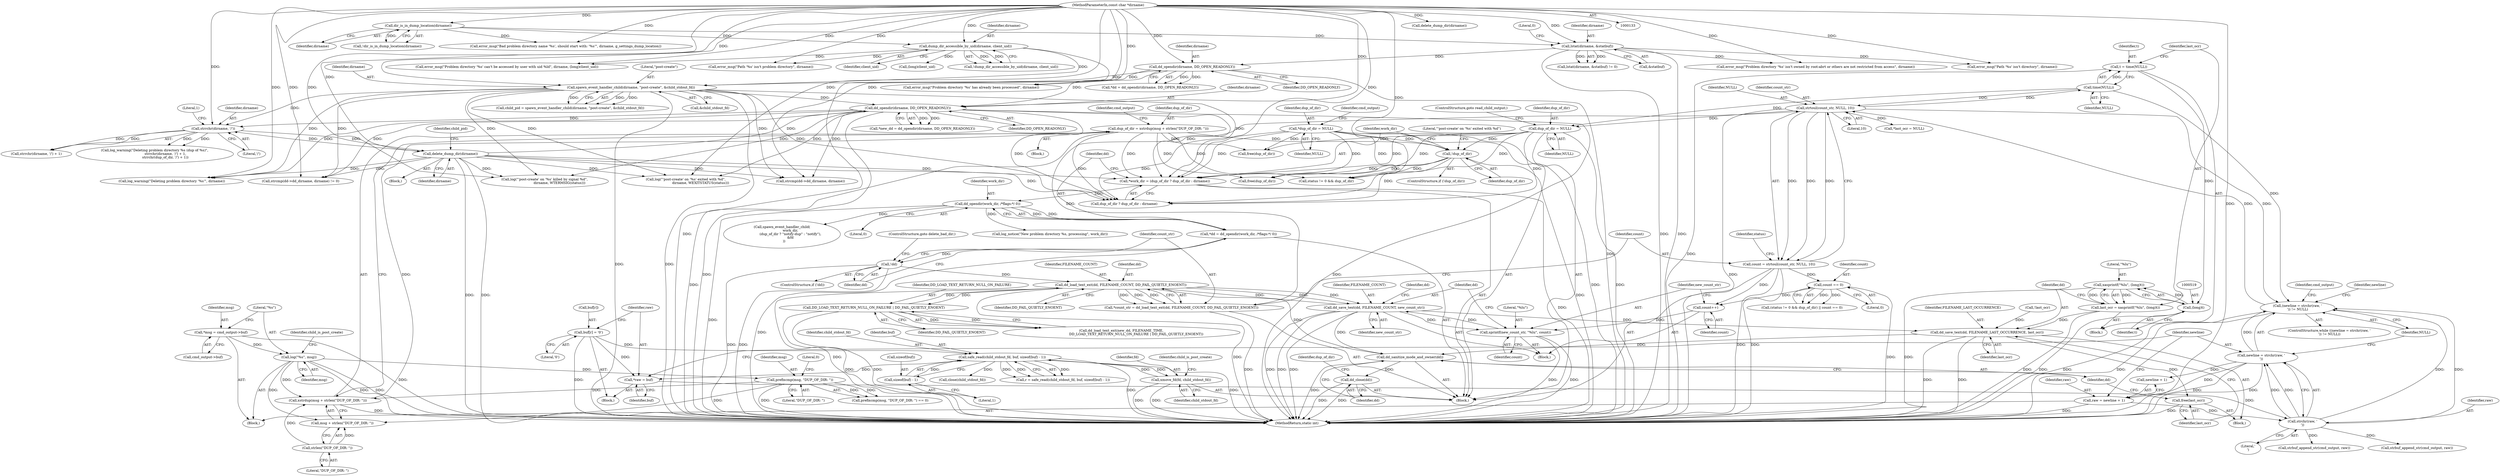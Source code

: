 digraph "0_abrt_8939398b82006ba1fec4ed491339fc075f43fc7c_0@API" {
"1000516" [label="(Call,xasprintf(\"%lu\", (long)t))"];
"1000518" [label="(Call,(long)t)"];
"1000510" [label="(Call,t = time(NULL))"];
"1000512" [label="(Call,time(NULL))"];
"1000441" [label="(Call,strtoul(count_str, NULL, 10))"];
"1000432" [label="(Call,*count_str = dd_load_text_ext(dd, FILENAME_COUNT, DD_FAIL_QUIETLY_ENOENT))"];
"1000434" [label="(Call,dd_load_text_ext(dd, FILENAME_COUNT, DD_FAIL_QUIETLY_ENOENT))"];
"1000428" [label="(Call,!dd)"];
"1000422" [label="(Call,*dd = dd_opendir(work_dir, /*flags:*/ 0))"];
"1000424" [label="(Call,dd_opendir(work_dir, /*flags:*/ 0))"];
"1000415" [label="(Call,*work_dir = (dup_of_dir ? dup_of_dir : dirname))"];
"1000574" [label="(Call,dup_of_dir = NULL)"];
"1000274" [label="(Call,*dup_of_dir = NULL)"];
"1000405" [label="(Call,!dup_of_dir)"];
"1000353" [label="(Call,dup_of_dir = xstrdup(msg + strlen(\"DUP_OF_DIR: \")))"];
"1000355" [label="(Call,xstrdup(msg + strlen(\"DUP_OF_DIR: \")))"];
"1000346" [label="(Call,prefixcmp(msg, \"DUP_OF_DIR: \"))"];
"1000339" [label="(Call,log(\"%s\", msg))"];
"1000334" [label="(Call,*msg = cmd_output->buf)"];
"1000358" [label="(Call,strlen(\"DUP_OF_DIR: \"))"];
"1000268" [label="(Call,spawn_event_handler_child(dirname, \"post-create\", &child_stdout_fd))"];
"1000219" [label="(Call,dd_opendir(dirname, DD_OPEN_READONLY))"];
"1000154" [label="(Call,lstat(dirname, &statbuf))"];
"1000138" [label="(Call,dir_is_in_dump_location(dirname))"];
"1000134" [label="(MethodParameterIn,const char *dirname)"];
"1000242" [label="(Call,dump_dir_accessible_by_uid(dirname, client_uid))"];
"1000479" [label="(Call,dd_opendir(dirname, DD_OPEN_READONLY))"];
"1000551" [label="(Call,delete_dump_dir(dirname))"];
"1000542" [label="(Call,strrchr(dirname, '/'))"];
"1000463" [label="(Call,dd_save_text(dd, FILENAME_COUNT, new_count_str))"];
"1000459" [label="(Call,sprintf(new_count_str, \"%lu\", count))"];
"1000456" [label="(Call,count++)"];
"1000439" [label="(Call,count = strtoul(count_str, NULL, 10))"];
"1000452" [label="(Call,count == 0)"];
"1000494" [label="(Call,DD_LOAD_TEXT_RETURN_NULL_ON_FAILURE | DD_FAIL_QUIETLY_ENOENT)"];
"1000318" [label="(Call,(newline = strchr(raw, '\n')) != NULL)"];
"1000319" [label="(Call,newline = strchr(raw, '\n'))"];
"1000321" [label="(Call,strchr(raw, '\n'))"];
"1000313" [label="(Call,*raw = buf)"];
"1000295" [label="(Call,safe_read(child_stdout_fd, buf, sizeof(buf) - 1))"];
"1000564" [label="(Call,xmove_fd(fd, child_stdout_fd))"];
"1000307" [label="(Call,buf[r] = '\0')"];
"1000298" [label="(Call,sizeof(buf) - 1)"];
"1000362" [label="(Call,raw = newline + 1)"];
"1000514" [label="(Call,last_ocr = xasprintf(\"%lu\", (long)t))"];
"1000521" [label="(Call,dd_save_text(dd, FILENAME_LAST_OCCURRENCE, last_ocr))"];
"1000525" [label="(Call,free(last_ocr))"];
"1000527" [label="(Call,dd_sanitize_mode_and_owner(dd))"];
"1000529" [label="(Call,dd_close(dd))"];
"1000440" [label="(Identifier,count)"];
"1000429" [label="(Identifier,dd)"];
"1000471" [label="(Identifier,dd)"];
"1000347" [label="(Identifier,msg)"];
"1000437" [label="(Identifier,DD_FAIL_QUIETLY_ENOENT)"];
"1000514" [label="(Call,last_ocr = xasprintf(\"%lu\", (long)t))"];
"1000447" [label="(Call,status != 0 && dup_of_dir)"];
"1000349" [label="(Literal,0)"];
"1000323" [label="(Literal,'\n')"];
"1000311" [label="(Literal,'\0')"];
"1000495" [label="(Identifier,DD_LOAD_TEXT_RETURN_NULL_ON_FAILURE)"];
"1000564" [label="(Call,xmove_fd(fd, child_stdout_fd))"];
"1000452" [label="(Call,count == 0)"];
"1000435" [label="(Identifier,dd)"];
"1000530" [label="(Identifier,dd)"];
"1000464" [label="(Identifier,dd)"];
"1000510" [label="(Call,t = time(NULL))"];
"1000155" [label="(Identifier,dirname)"];
"1000417" [label="(Call,dup_of_dir ? dup_of_dir : dirname)"];
"1000453" [label="(Identifier,count)"];
"1000577" [label="(ControlStructure,goto read_child_output;)"];
"1000295" [label="(Call,safe_read(child_stdout_fd, buf, sizeof(buf) - 1))"];
"1000404" [label="(ControlStructure,if (!dup_of_dir))"];
"1000513" [label="(Identifier,NULL)"];
"1000354" [label="(Identifier,dup_of_dir)"];
"1000138" [label="(Call,dir_is_in_dump_location(dirname))"];
"1000423" [label="(Identifier,dd)"];
"1000442" [label="(Identifier,count_str)"];
"1000271" [label="(Call,&child_stdout_fd)"];
"1000433" [label="(Identifier,count_str)"];
"1000528" [label="(Identifier,dd)"];
"1000351" [label="(Call,free(dup_of_dir))"];
"1000444" [label="(Literal,10)"];
"1000336" [label="(Call,cmd_output->buf)"];
"1000335" [label="(Identifier,msg)"];
"1000533" [label="(Identifier,dup_of_dir)"];
"1000221" [label="(Identifier,DD_OPEN_READONLY)"];
"1000296" [label="(Identifier,child_stdout_fd)"];
"1000529" [label="(Call,dd_close(dd))"];
"1000522" [label="(Identifier,dd)"];
"1000593" [label="(MethodReturn,static int)"];
"1000345" [label="(Call,prefixcmp(msg, \"DUP_OF_DIR: \") == 0)"];
"1000565" [label="(Identifier,fd)"];
"1000268" [label="(Call,spawn_event_handler_child(dirname, \"post-create\", &child_stdout_fd))"];
"1000363" [label="(Identifier,raw)"];
"1000353" [label="(Call,dup_of_dir = xstrdup(msg + strlen(\"DUP_OF_DIR: \")))"];
"1000462" [label="(Identifier,count)"];
"1000524" [label="(Identifier,last_ocr)"];
"1000574" [label="(Call,dup_of_dir = NULL)"];
"1000543" [label="(Identifier,dirname)"];
"1000339" [label="(Call,log(\"%s\", msg))"];
"1000217" [label="(Call,*dd = dd_opendir(dirname, DD_OPEN_READONLY))"];
"1000477" [label="(Call,*new_dd = dd_opendir(dirname, DD_OPEN_READONLY))"];
"1000475" [label="(Block,)"];
"1000430" [label="(ControlStructure,goto delete_bad_dir;)"];
"1000575" [label="(Identifier,dup_of_dir)"];
"1000314" [label="(Identifier,raw)"];
"1000153" [label="(Call,lstat(dirname, &statbuf) != 0)"];
"1000330" [label="(Call,strbuf_append_str(cmd_output, raw))"];
"1000425" [label="(Identifier,work_dir)"];
"1000211" [label="(Call,error_msg(\"Problem directory '%s' isn't owned by root:abrt or others are not restricted from access\", dirname))"];
"1000460" [label="(Identifier,new_count_str)"];
"1000299" [label="(Call,sizeof(buf))"];
"1000135" [label="(Block,)"];
"1000525" [label="(Call,free(last_ocr))"];
"1000355" [label="(Call,xstrdup(msg + strlen(\"DUP_OF_DIR: \")))"];
"1000427" [label="(ControlStructure,if (!dd))"];
"1000555" [label="(Identifier,child_pid)"];
"1000468" [label="(Call,strcmp(dd->dd_dirname, dirname) != 0)"];
"1000520" [label="(Identifier,t)"];
"1000521" [label="(Call,dd_save_text(dd, FILENAME_LAST_OCCURRENCE, last_ocr))"];
"1000556" [label="(Call,spawn_event_handler_child(\n                work_dir,\n                (dup_of_dir ? \"notify-dup\" : \"notify\"),\n                &fd\n    ))"];
"1000328" [label="(Identifier,newline)"];
"1000251" [label="(Call,error_msg(\"Path '%s' isn't problem directory\", dirname))"];
"1000307" [label="(Call,buf[r] = '\0')"];
"1000568" [label="(Identifier,child_is_post_create)"];
"1000516" [label="(Call,xasprintf(\"%lu\", (long)t))"];
"1000527" [label="(Call,dd_sanitize_mode_and_owner(dd))"];
"1000243" [label="(Identifier,dirname)"];
"1000538" [label="(Block,)"];
"1000298" [label="(Call,sizeof(buf) - 1)"];
"1000242" [label="(Call,dump_dir_accessible_by_uid(dirname, client_uid))"];
"1000409" [label="(Literal,\"'post-create' on '%s' exited with %d\")"];
"1000334" [label="(Call,*msg = cmd_output->buf)"];
"1000158" [label="(Literal,0)"];
"1000545" [label="(Literal,1)"];
"1000526" [label="(Identifier,last_ocr)"];
"1000348" [label="(Literal,\"DUP_OF_DIR: \")"];
"1000137" [label="(Call,!dir_is_in_dump_location(dirname))"];
"1000317" [label="(ControlStructure,while ((newline = strchr(raw, '\n')) != NULL))"];
"1000469" [label="(Call,strcmp(dd->dd_dirname, dirname))"];
"1000301" [label="(Literal,1)"];
"1000364" [label="(Call,newline + 1)"];
"1000368" [label="(Identifier,cmd_output)"];
"1000362" [label="(Call,raw = newline + 1)"];
"1000165" [label="(Call,error_msg(\"Path '%s' isn't directory\", dirname))"];
"1000496" [label="(Identifier,DD_FAIL_QUIETLY_ENOENT)"];
"1000483" [label="(Call,*last_ocr = NULL)"];
"1000398" [label="(Call,log(\"'post-create' on '%s' killed by signal %d\",\n                            dirname, WTERMSIG(status)))"];
"1000367" [label="(Call,strbuf_append_str(cmd_output, raw))"];
"1000270" [label="(Literal,\"post-create\")"];
"1000134" [label="(MethodParameterIn,const char *dirname)"];
"1000512" [label="(Call,time(NULL))"];
"1000465" [label="(Identifier,FILENAME_COUNT)"];
"1000244" [label="(Identifier,client_uid)"];
"1000589" [label="(Call,close(child_stdout_fd))"];
"1000219" [label="(Call,dd_opendir(dirname, DD_OPEN_READONLY))"];
"1000293" [label="(Call,r = safe_read(child_stdout_fd, buf, sizeof(buf) - 1))"];
"1000504" [label="(Call,!last_ocr)"];
"1000506" [label="(Block,)"];
"1000454" [label="(Literal,0)"];
"1000256" [label="(Call,error_msg(\"Problem directory '%s' can't be accessed by user with uid %ld\", dirname, (long)client_uid))"];
"1000259" [label="(Call,(long)client_uid)"];
"1000141" [label="(Call,error_msg(\"Bad problem directory name '%s', should start with: '%s'\", dirname, g_settings_dump_location))"];
"1000318" [label="(Call,(newline = strchr(raw, '\n')) != NULL)"];
"1000241" [label="(Call,!dump_dir_accessible_by_uid(dirname, client_uid))"];
"1000279" [label="(Identifier,cmd_output)"];
"1000461" [label="(Literal,\"%lu\")"];
"1000443" [label="(Identifier,NULL)"];
"1000415" [label="(Call,*work_dir = (dup_of_dir ? dup_of_dir : dirname))"];
"1000582" [label="(Call,delete_dump_dir(dirname))"];
"1000220" [label="(Identifier,dirname)"];
"1000539" [label="(Call,log_warning(\"Deleting problem directory %s (dup of %s)\",\n                    strrchr(dirname, '/') + 1,\n                    strrchr(dup_of_dir, '/') + 1))"];
"1000446" [label="(Call,(status != 0 && dup_of_dir) || count == 0)"];
"1000321" [label="(Call,strchr(raw, '\n'))"];
"1000322" [label="(Identifier,raw)"];
"1000234" [label="(Call,error_msg(\"Problem directory '%s' has already been processed\", dirname))"];
"1000491" [label="(Call,dd_load_text_ext(new_dd, FILENAME_TIME,\n                            DD_LOAD_TEXT_RETURN_NULL_ON_FAILURE | DD_FAIL_QUIETLY_ENOENT))"];
"1000479" [label="(Call,dd_opendir(dirname, DD_OPEN_READONLY))"];
"1000463" [label="(Call,dd_save_text(dd, FILENAME_COUNT, new_count_str))"];
"1000408" [label="(Call,log(\"'post-create' on '%s' exited with %d\",\n                            dirname, WEXITSTATUS(status)))"];
"1000313" [label="(Call,*raw = buf)"];
"1000315" [label="(Identifier,buf)"];
"1000325" [label="(Block,)"];
"1000416" [label="(Identifier,work_dir)"];
"1000405" [label="(Call,!dup_of_dir)"];
"1000441" [label="(Call,strtoul(count_str, NULL, 10))"];
"1000426" [label="(Literal,0)"];
"1000523" [label="(Identifier,FILENAME_LAST_OCCURRENCE)"];
"1000287" [label="(Block,)"];
"1000436" [label="(Identifier,FILENAME_COUNT)"];
"1000466" [label="(Identifier,new_count_str)"];
"1000324" [label="(Identifier,NULL)"];
"1000308" [label="(Call,buf[r])"];
"1000449" [label="(Identifier,status)"];
"1000269" [label="(Identifier,dirname)"];
"1000358" [label="(Call,strlen(\"DUP_OF_DIR: \"))"];
"1000356" [label="(Call,msg + strlen(\"DUP_OF_DIR: \"))"];
"1000432" [label="(Call,*count_str = dd_load_text_ext(dd, FILENAME_COUNT, DD_FAIL_QUIETLY_ENOENT))"];
"1000276" [label="(Identifier,NULL)"];
"1000406" [label="(Identifier,dup_of_dir)"];
"1000459" [label="(Call,sprintf(new_count_str, \"%lu\", count))"];
"1000517" [label="(Literal,\"%lu\")"];
"1000541" [label="(Call,strrchr(dirname, '/') + 1)"];
"1000552" [label="(Identifier,dirname)"];
"1000274" [label="(Call,*dup_of_dir = NULL)"];
"1000480" [label="(Identifier,dirname)"];
"1000428" [label="(Call,!dd)"];
"1000542" [label="(Call,strrchr(dirname, '/'))"];
"1000154" [label="(Call,lstat(dirname, &statbuf))"];
"1000456" [label="(Call,count++)"];
"1000515" [label="(Identifier,last_ocr)"];
"1000455" [label="(Block,)"];
"1000481" [label="(Identifier,DD_OPEN_READONLY)"];
"1000439" [label="(Call,count = strtoul(count_str, NULL, 10))"];
"1000341" [label="(Identifier,msg)"];
"1000518" [label="(Call,(long)t)"];
"1000340" [label="(Literal,\"%s\")"];
"1000350" [label="(Block,)"];
"1000457" [label="(Identifier,count)"];
"1000266" [label="(Call,child_pid = spawn_event_handler_child(dirname, \"post-create\", &child_stdout_fd))"];
"1000297" [label="(Identifier,buf)"];
"1000424" [label="(Call,dd_opendir(work_dir, /*flags:*/ 0))"];
"1000139" [label="(Identifier,dirname)"];
"1000534" [label="(Call,log_notice(\"New problem directory %s, processing\", work_dir))"];
"1000359" [label="(Literal,\"DUP_OF_DIR: \")"];
"1000576" [label="(Identifier,NULL)"];
"1000551" [label="(Call,delete_dump_dir(dirname))"];
"1000511" [label="(Identifier,t)"];
"1000422" [label="(Call,*dd = dd_opendir(work_dir, /*flags:*/ 0))"];
"1000319" [label="(Call,newline = strchr(raw, '\n'))"];
"1000346" [label="(Call,prefixcmp(msg, \"DUP_OF_DIR: \"))"];
"1000494" [label="(Call,DD_LOAD_TEXT_RETURN_NULL_ON_FAILURE | DD_FAIL_QUIETLY_ENOENT)"];
"1000275" [label="(Identifier,dup_of_dir)"];
"1000361" [label="(Identifier,cmd_output)"];
"1000566" [label="(Identifier,child_stdout_fd)"];
"1000587" [label="(Call,free(dup_of_dir))"];
"1000434" [label="(Call,dd_load_text_ext(dd, FILENAME_COUNT, DD_FAIL_QUIETLY_ENOENT))"];
"1000344" [label="(Identifier,child_is_post_create)"];
"1000156" [label="(Call,&statbuf)"];
"1000320" [label="(Identifier,newline)"];
"1000544" [label="(Literal,'/')"];
"1000579" [label="(Call,log_warning(\"Deleting problem directory '%s'\", dirname))"];
"1000516" -> "1000514"  [label="AST: "];
"1000516" -> "1000518"  [label="CFG: "];
"1000517" -> "1000516"  [label="AST: "];
"1000518" -> "1000516"  [label="AST: "];
"1000514" -> "1000516"  [label="CFG: "];
"1000516" -> "1000593"  [label="DDG: "];
"1000516" -> "1000514"  [label="DDG: "];
"1000516" -> "1000514"  [label="DDG: "];
"1000518" -> "1000516"  [label="DDG: "];
"1000518" -> "1000520"  [label="CFG: "];
"1000519" -> "1000518"  [label="AST: "];
"1000520" -> "1000518"  [label="AST: "];
"1000518" -> "1000593"  [label="DDG: "];
"1000510" -> "1000518"  [label="DDG: "];
"1000510" -> "1000506"  [label="AST: "];
"1000510" -> "1000512"  [label="CFG: "];
"1000511" -> "1000510"  [label="AST: "];
"1000512" -> "1000510"  [label="AST: "];
"1000515" -> "1000510"  [label="CFG: "];
"1000510" -> "1000593"  [label="DDG: "];
"1000512" -> "1000510"  [label="DDG: "];
"1000512" -> "1000513"  [label="CFG: "];
"1000513" -> "1000512"  [label="AST: "];
"1000512" -> "1000318"  [label="DDG: "];
"1000512" -> "1000441"  [label="DDG: "];
"1000441" -> "1000512"  [label="DDG: "];
"1000512" -> "1000574"  [label="DDG: "];
"1000441" -> "1000439"  [label="AST: "];
"1000441" -> "1000444"  [label="CFG: "];
"1000442" -> "1000441"  [label="AST: "];
"1000443" -> "1000441"  [label="AST: "];
"1000444" -> "1000441"  [label="AST: "];
"1000439" -> "1000441"  [label="CFG: "];
"1000441" -> "1000593"  [label="DDG: "];
"1000441" -> "1000318"  [label="DDG: "];
"1000441" -> "1000439"  [label="DDG: "];
"1000441" -> "1000439"  [label="DDG: "];
"1000441" -> "1000439"  [label="DDG: "];
"1000432" -> "1000441"  [label="DDG: "];
"1000318" -> "1000441"  [label="DDG: "];
"1000441" -> "1000483"  [label="DDG: "];
"1000441" -> "1000574"  [label="DDG: "];
"1000432" -> "1000135"  [label="AST: "];
"1000432" -> "1000434"  [label="CFG: "];
"1000433" -> "1000432"  [label="AST: "];
"1000434" -> "1000432"  [label="AST: "];
"1000440" -> "1000432"  [label="CFG: "];
"1000432" -> "1000593"  [label="DDG: "];
"1000434" -> "1000432"  [label="DDG: "];
"1000434" -> "1000432"  [label="DDG: "];
"1000434" -> "1000432"  [label="DDG: "];
"1000434" -> "1000437"  [label="CFG: "];
"1000435" -> "1000434"  [label="AST: "];
"1000436" -> "1000434"  [label="AST: "];
"1000437" -> "1000434"  [label="AST: "];
"1000434" -> "1000593"  [label="DDG: "];
"1000434" -> "1000593"  [label="DDG: "];
"1000428" -> "1000434"  [label="DDG: "];
"1000463" -> "1000434"  [label="DDG: "];
"1000494" -> "1000434"  [label="DDG: "];
"1000434" -> "1000463"  [label="DDG: "];
"1000434" -> "1000463"  [label="DDG: "];
"1000434" -> "1000494"  [label="DDG: "];
"1000434" -> "1000527"  [label="DDG: "];
"1000428" -> "1000427"  [label="AST: "];
"1000428" -> "1000429"  [label="CFG: "];
"1000429" -> "1000428"  [label="AST: "];
"1000430" -> "1000428"  [label="CFG: "];
"1000433" -> "1000428"  [label="CFG: "];
"1000428" -> "1000593"  [label="DDG: "];
"1000428" -> "1000593"  [label="DDG: "];
"1000422" -> "1000428"  [label="DDG: "];
"1000422" -> "1000135"  [label="AST: "];
"1000422" -> "1000424"  [label="CFG: "];
"1000423" -> "1000422"  [label="AST: "];
"1000424" -> "1000422"  [label="AST: "];
"1000429" -> "1000422"  [label="CFG: "];
"1000422" -> "1000593"  [label="DDG: "];
"1000424" -> "1000422"  [label="DDG: "];
"1000424" -> "1000422"  [label="DDG: "];
"1000424" -> "1000426"  [label="CFG: "];
"1000425" -> "1000424"  [label="AST: "];
"1000426" -> "1000424"  [label="AST: "];
"1000424" -> "1000593"  [label="DDG: "];
"1000415" -> "1000424"  [label="DDG: "];
"1000424" -> "1000534"  [label="DDG: "];
"1000424" -> "1000556"  [label="DDG: "];
"1000415" -> "1000135"  [label="AST: "];
"1000415" -> "1000417"  [label="CFG: "];
"1000416" -> "1000415"  [label="AST: "];
"1000417" -> "1000415"  [label="AST: "];
"1000423" -> "1000415"  [label="CFG: "];
"1000415" -> "1000593"  [label="DDG: "];
"1000574" -> "1000415"  [label="DDG: "];
"1000274" -> "1000415"  [label="DDG: "];
"1000405" -> "1000415"  [label="DDG: "];
"1000353" -> "1000415"  [label="DDG: "];
"1000268" -> "1000415"  [label="DDG: "];
"1000479" -> "1000415"  [label="DDG: "];
"1000551" -> "1000415"  [label="DDG: "];
"1000134" -> "1000415"  [label="DDG: "];
"1000574" -> "1000135"  [label="AST: "];
"1000574" -> "1000576"  [label="CFG: "];
"1000575" -> "1000574"  [label="AST: "];
"1000576" -> "1000574"  [label="AST: "];
"1000577" -> "1000574"  [label="CFG: "];
"1000574" -> "1000593"  [label="DDG: "];
"1000574" -> "1000351"  [label="DDG: "];
"1000574" -> "1000405"  [label="DDG: "];
"1000574" -> "1000417"  [label="DDG: "];
"1000574" -> "1000447"  [label="DDG: "];
"1000574" -> "1000587"  [label="DDG: "];
"1000274" -> "1000135"  [label="AST: "];
"1000274" -> "1000276"  [label="CFG: "];
"1000275" -> "1000274"  [label="AST: "];
"1000276" -> "1000274"  [label="AST: "];
"1000279" -> "1000274"  [label="CFG: "];
"1000274" -> "1000593"  [label="DDG: "];
"1000274" -> "1000351"  [label="DDG: "];
"1000274" -> "1000405"  [label="DDG: "];
"1000274" -> "1000417"  [label="DDG: "];
"1000274" -> "1000447"  [label="DDG: "];
"1000274" -> "1000587"  [label="DDG: "];
"1000405" -> "1000404"  [label="AST: "];
"1000405" -> "1000406"  [label="CFG: "];
"1000406" -> "1000405"  [label="AST: "];
"1000409" -> "1000405"  [label="CFG: "];
"1000416" -> "1000405"  [label="CFG: "];
"1000405" -> "1000593"  [label="DDG: "];
"1000353" -> "1000405"  [label="DDG: "];
"1000405" -> "1000417"  [label="DDG: "];
"1000405" -> "1000447"  [label="DDG: "];
"1000405" -> "1000587"  [label="DDG: "];
"1000353" -> "1000350"  [label="AST: "];
"1000353" -> "1000355"  [label="CFG: "];
"1000354" -> "1000353"  [label="AST: "];
"1000355" -> "1000353"  [label="AST: "];
"1000361" -> "1000353"  [label="CFG: "];
"1000353" -> "1000593"  [label="DDG: "];
"1000353" -> "1000351"  [label="DDG: "];
"1000355" -> "1000353"  [label="DDG: "];
"1000353" -> "1000417"  [label="DDG: "];
"1000353" -> "1000447"  [label="DDG: "];
"1000353" -> "1000587"  [label="DDG: "];
"1000355" -> "1000356"  [label="CFG: "];
"1000356" -> "1000355"  [label="AST: "];
"1000355" -> "1000593"  [label="DDG: "];
"1000346" -> "1000355"  [label="DDG: "];
"1000339" -> "1000355"  [label="DDG: "];
"1000358" -> "1000355"  [label="DDG: "];
"1000346" -> "1000345"  [label="AST: "];
"1000346" -> "1000348"  [label="CFG: "];
"1000347" -> "1000346"  [label="AST: "];
"1000348" -> "1000346"  [label="AST: "];
"1000349" -> "1000346"  [label="CFG: "];
"1000346" -> "1000593"  [label="DDG: "];
"1000346" -> "1000345"  [label="DDG: "];
"1000346" -> "1000345"  [label="DDG: "];
"1000339" -> "1000346"  [label="DDG: "];
"1000346" -> "1000356"  [label="DDG: "];
"1000339" -> "1000325"  [label="AST: "];
"1000339" -> "1000341"  [label="CFG: "];
"1000340" -> "1000339"  [label="AST: "];
"1000341" -> "1000339"  [label="AST: "];
"1000344" -> "1000339"  [label="CFG: "];
"1000339" -> "1000593"  [label="DDG: "];
"1000339" -> "1000593"  [label="DDG: "];
"1000334" -> "1000339"  [label="DDG: "];
"1000339" -> "1000356"  [label="DDG: "];
"1000334" -> "1000325"  [label="AST: "];
"1000334" -> "1000336"  [label="CFG: "];
"1000335" -> "1000334"  [label="AST: "];
"1000336" -> "1000334"  [label="AST: "];
"1000340" -> "1000334"  [label="CFG: "];
"1000334" -> "1000593"  [label="DDG: "];
"1000358" -> "1000356"  [label="AST: "];
"1000358" -> "1000359"  [label="CFG: "];
"1000359" -> "1000358"  [label="AST: "];
"1000356" -> "1000358"  [label="CFG: "];
"1000358" -> "1000356"  [label="DDG: "];
"1000268" -> "1000266"  [label="AST: "];
"1000268" -> "1000271"  [label="CFG: "];
"1000269" -> "1000268"  [label="AST: "];
"1000270" -> "1000268"  [label="AST: "];
"1000271" -> "1000268"  [label="AST: "];
"1000266" -> "1000268"  [label="CFG: "];
"1000268" -> "1000593"  [label="DDG: "];
"1000268" -> "1000593"  [label="DDG: "];
"1000268" -> "1000266"  [label="DDG: "];
"1000268" -> "1000266"  [label="DDG: "];
"1000268" -> "1000266"  [label="DDG: "];
"1000219" -> "1000268"  [label="DDG: "];
"1000242" -> "1000268"  [label="DDG: "];
"1000134" -> "1000268"  [label="DDG: "];
"1000268" -> "1000398"  [label="DDG: "];
"1000268" -> "1000408"  [label="DDG: "];
"1000268" -> "1000417"  [label="DDG: "];
"1000268" -> "1000468"  [label="DDG: "];
"1000268" -> "1000469"  [label="DDG: "];
"1000268" -> "1000479"  [label="DDG: "];
"1000268" -> "1000542"  [label="DDG: "];
"1000268" -> "1000579"  [label="DDG: "];
"1000219" -> "1000217"  [label="AST: "];
"1000219" -> "1000221"  [label="CFG: "];
"1000220" -> "1000219"  [label="AST: "];
"1000221" -> "1000219"  [label="AST: "];
"1000217" -> "1000219"  [label="CFG: "];
"1000219" -> "1000593"  [label="DDG: "];
"1000219" -> "1000217"  [label="DDG: "];
"1000219" -> "1000217"  [label="DDG: "];
"1000154" -> "1000219"  [label="DDG: "];
"1000134" -> "1000219"  [label="DDG: "];
"1000219" -> "1000234"  [label="DDG: "];
"1000219" -> "1000479"  [label="DDG: "];
"1000154" -> "1000153"  [label="AST: "];
"1000154" -> "1000156"  [label="CFG: "];
"1000155" -> "1000154"  [label="AST: "];
"1000156" -> "1000154"  [label="AST: "];
"1000158" -> "1000154"  [label="CFG: "];
"1000154" -> "1000593"  [label="DDG: "];
"1000154" -> "1000593"  [label="DDG: "];
"1000154" -> "1000153"  [label="DDG: "];
"1000154" -> "1000153"  [label="DDG: "];
"1000138" -> "1000154"  [label="DDG: "];
"1000134" -> "1000154"  [label="DDG: "];
"1000154" -> "1000165"  [label="DDG: "];
"1000154" -> "1000211"  [label="DDG: "];
"1000138" -> "1000137"  [label="AST: "];
"1000138" -> "1000139"  [label="CFG: "];
"1000139" -> "1000138"  [label="AST: "];
"1000137" -> "1000138"  [label="CFG: "];
"1000138" -> "1000137"  [label="DDG: "];
"1000134" -> "1000138"  [label="DDG: "];
"1000138" -> "1000141"  [label="DDG: "];
"1000138" -> "1000242"  [label="DDG: "];
"1000134" -> "1000133"  [label="AST: "];
"1000134" -> "1000593"  [label="DDG: "];
"1000134" -> "1000141"  [label="DDG: "];
"1000134" -> "1000165"  [label="DDG: "];
"1000134" -> "1000211"  [label="DDG: "];
"1000134" -> "1000234"  [label="DDG: "];
"1000134" -> "1000242"  [label="DDG: "];
"1000134" -> "1000251"  [label="DDG: "];
"1000134" -> "1000256"  [label="DDG: "];
"1000134" -> "1000398"  [label="DDG: "];
"1000134" -> "1000408"  [label="DDG: "];
"1000134" -> "1000417"  [label="DDG: "];
"1000134" -> "1000468"  [label="DDG: "];
"1000134" -> "1000469"  [label="DDG: "];
"1000134" -> "1000479"  [label="DDG: "];
"1000134" -> "1000542"  [label="DDG: "];
"1000134" -> "1000551"  [label="DDG: "];
"1000134" -> "1000579"  [label="DDG: "];
"1000134" -> "1000582"  [label="DDG: "];
"1000242" -> "1000241"  [label="AST: "];
"1000242" -> "1000244"  [label="CFG: "];
"1000243" -> "1000242"  [label="AST: "];
"1000244" -> "1000242"  [label="AST: "];
"1000241" -> "1000242"  [label="CFG: "];
"1000242" -> "1000593"  [label="DDG: "];
"1000242" -> "1000241"  [label="DDG: "];
"1000242" -> "1000241"  [label="DDG: "];
"1000242" -> "1000251"  [label="DDG: "];
"1000242" -> "1000256"  [label="DDG: "];
"1000242" -> "1000259"  [label="DDG: "];
"1000479" -> "1000477"  [label="AST: "];
"1000479" -> "1000481"  [label="CFG: "];
"1000480" -> "1000479"  [label="AST: "];
"1000481" -> "1000479"  [label="AST: "];
"1000477" -> "1000479"  [label="CFG: "];
"1000479" -> "1000593"  [label="DDG: "];
"1000479" -> "1000593"  [label="DDG: "];
"1000479" -> "1000398"  [label="DDG: "];
"1000479" -> "1000408"  [label="DDG: "];
"1000479" -> "1000417"  [label="DDG: "];
"1000479" -> "1000468"  [label="DDG: "];
"1000479" -> "1000469"  [label="DDG: "];
"1000479" -> "1000477"  [label="DDG: "];
"1000479" -> "1000477"  [label="DDG: "];
"1000551" -> "1000479"  [label="DDG: "];
"1000479" -> "1000542"  [label="DDG: "];
"1000479" -> "1000579"  [label="DDG: "];
"1000551" -> "1000538"  [label="AST: "];
"1000551" -> "1000552"  [label="CFG: "];
"1000552" -> "1000551"  [label="AST: "];
"1000555" -> "1000551"  [label="CFG: "];
"1000551" -> "1000593"  [label="DDG: "];
"1000551" -> "1000593"  [label="DDG: "];
"1000551" -> "1000398"  [label="DDG: "];
"1000551" -> "1000408"  [label="DDG: "];
"1000551" -> "1000417"  [label="DDG: "];
"1000551" -> "1000468"  [label="DDG: "];
"1000551" -> "1000469"  [label="DDG: "];
"1000551" -> "1000542"  [label="DDG: "];
"1000542" -> "1000551"  [label="DDG: "];
"1000551" -> "1000579"  [label="DDG: "];
"1000542" -> "1000541"  [label="AST: "];
"1000542" -> "1000544"  [label="CFG: "];
"1000543" -> "1000542"  [label="AST: "];
"1000544" -> "1000542"  [label="AST: "];
"1000545" -> "1000542"  [label="CFG: "];
"1000542" -> "1000539"  [label="DDG: "];
"1000542" -> "1000539"  [label="DDG: "];
"1000542" -> "1000541"  [label="DDG: "];
"1000542" -> "1000541"  [label="DDG: "];
"1000463" -> "1000455"  [label="AST: "];
"1000463" -> "1000466"  [label="CFG: "];
"1000464" -> "1000463"  [label="AST: "];
"1000465" -> "1000463"  [label="AST: "];
"1000466" -> "1000463"  [label="AST: "];
"1000471" -> "1000463"  [label="CFG: "];
"1000463" -> "1000593"  [label="DDG: "];
"1000463" -> "1000593"  [label="DDG: "];
"1000463" -> "1000593"  [label="DDG: "];
"1000463" -> "1000459"  [label="DDG: "];
"1000459" -> "1000463"  [label="DDG: "];
"1000463" -> "1000521"  [label="DDG: "];
"1000463" -> "1000527"  [label="DDG: "];
"1000459" -> "1000455"  [label="AST: "];
"1000459" -> "1000462"  [label="CFG: "];
"1000460" -> "1000459"  [label="AST: "];
"1000461" -> "1000459"  [label="AST: "];
"1000462" -> "1000459"  [label="AST: "];
"1000464" -> "1000459"  [label="CFG: "];
"1000459" -> "1000593"  [label="DDG: "];
"1000459" -> "1000593"  [label="DDG: "];
"1000456" -> "1000459"  [label="DDG: "];
"1000456" -> "1000455"  [label="AST: "];
"1000456" -> "1000457"  [label="CFG: "];
"1000457" -> "1000456"  [label="AST: "];
"1000460" -> "1000456"  [label="CFG: "];
"1000439" -> "1000456"  [label="DDG: "];
"1000452" -> "1000456"  [label="DDG: "];
"1000439" -> "1000135"  [label="AST: "];
"1000440" -> "1000439"  [label="AST: "];
"1000449" -> "1000439"  [label="CFG: "];
"1000439" -> "1000593"  [label="DDG: "];
"1000439" -> "1000593"  [label="DDG: "];
"1000439" -> "1000452"  [label="DDG: "];
"1000452" -> "1000446"  [label="AST: "];
"1000452" -> "1000454"  [label="CFG: "];
"1000453" -> "1000452"  [label="AST: "];
"1000454" -> "1000452"  [label="AST: "];
"1000446" -> "1000452"  [label="CFG: "];
"1000452" -> "1000593"  [label="DDG: "];
"1000452" -> "1000446"  [label="DDG: "];
"1000452" -> "1000446"  [label="DDG: "];
"1000494" -> "1000491"  [label="AST: "];
"1000494" -> "1000496"  [label="CFG: "];
"1000495" -> "1000494"  [label="AST: "];
"1000496" -> "1000494"  [label="AST: "];
"1000491" -> "1000494"  [label="CFG: "];
"1000494" -> "1000593"  [label="DDG: "];
"1000494" -> "1000593"  [label="DDG: "];
"1000494" -> "1000491"  [label="DDG: "];
"1000494" -> "1000491"  [label="DDG: "];
"1000318" -> "1000317"  [label="AST: "];
"1000318" -> "1000324"  [label="CFG: "];
"1000319" -> "1000318"  [label="AST: "];
"1000324" -> "1000318"  [label="AST: "];
"1000328" -> "1000318"  [label="CFG: "];
"1000368" -> "1000318"  [label="CFG: "];
"1000318" -> "1000593"  [label="DDG: "];
"1000318" -> "1000593"  [label="DDG: "];
"1000319" -> "1000318"  [label="DDG: "];
"1000321" -> "1000318"  [label="DDG: "];
"1000321" -> "1000318"  [label="DDG: "];
"1000319" -> "1000321"  [label="CFG: "];
"1000320" -> "1000319"  [label="AST: "];
"1000321" -> "1000319"  [label="AST: "];
"1000324" -> "1000319"  [label="CFG: "];
"1000319" -> "1000593"  [label="DDG: "];
"1000319" -> "1000593"  [label="DDG: "];
"1000321" -> "1000319"  [label="DDG: "];
"1000321" -> "1000319"  [label="DDG: "];
"1000319" -> "1000362"  [label="DDG: "];
"1000319" -> "1000364"  [label="DDG: "];
"1000321" -> "1000323"  [label="CFG: "];
"1000322" -> "1000321"  [label="AST: "];
"1000323" -> "1000321"  [label="AST: "];
"1000313" -> "1000321"  [label="DDG: "];
"1000362" -> "1000321"  [label="DDG: "];
"1000321" -> "1000330"  [label="DDG: "];
"1000321" -> "1000367"  [label="DDG: "];
"1000313" -> "1000287"  [label="AST: "];
"1000313" -> "1000315"  [label="CFG: "];
"1000314" -> "1000313"  [label="AST: "];
"1000315" -> "1000313"  [label="AST: "];
"1000320" -> "1000313"  [label="CFG: "];
"1000295" -> "1000313"  [label="DDG: "];
"1000307" -> "1000313"  [label="DDG: "];
"1000295" -> "1000293"  [label="AST: "];
"1000295" -> "1000298"  [label="CFG: "];
"1000296" -> "1000295"  [label="AST: "];
"1000297" -> "1000295"  [label="AST: "];
"1000298" -> "1000295"  [label="AST: "];
"1000293" -> "1000295"  [label="CFG: "];
"1000295" -> "1000593"  [label="DDG: "];
"1000295" -> "1000593"  [label="DDG: "];
"1000295" -> "1000293"  [label="DDG: "];
"1000295" -> "1000293"  [label="DDG: "];
"1000295" -> "1000293"  [label="DDG: "];
"1000564" -> "1000295"  [label="DDG: "];
"1000307" -> "1000295"  [label="DDG: "];
"1000298" -> "1000295"  [label="DDG: "];
"1000295" -> "1000564"  [label="DDG: "];
"1000295" -> "1000589"  [label="DDG: "];
"1000564" -> "1000135"  [label="AST: "];
"1000564" -> "1000566"  [label="CFG: "];
"1000565" -> "1000564"  [label="AST: "];
"1000566" -> "1000564"  [label="AST: "];
"1000568" -> "1000564"  [label="CFG: "];
"1000564" -> "1000593"  [label="DDG: "];
"1000564" -> "1000593"  [label="DDG: "];
"1000307" -> "1000287"  [label="AST: "];
"1000307" -> "1000311"  [label="CFG: "];
"1000308" -> "1000307"  [label="AST: "];
"1000311" -> "1000307"  [label="AST: "];
"1000314" -> "1000307"  [label="CFG: "];
"1000307" -> "1000593"  [label="DDG: "];
"1000298" -> "1000301"  [label="CFG: "];
"1000299" -> "1000298"  [label="AST: "];
"1000301" -> "1000298"  [label="AST: "];
"1000362" -> "1000325"  [label="AST: "];
"1000362" -> "1000364"  [label="CFG: "];
"1000363" -> "1000362"  [label="AST: "];
"1000364" -> "1000362"  [label="AST: "];
"1000320" -> "1000362"  [label="CFG: "];
"1000362" -> "1000593"  [label="DDG: "];
"1000514" -> "1000506"  [label="AST: "];
"1000515" -> "1000514"  [label="AST: "];
"1000522" -> "1000514"  [label="CFG: "];
"1000514" -> "1000593"  [label="DDG: "];
"1000514" -> "1000521"  [label="DDG: "];
"1000521" -> "1000475"  [label="AST: "];
"1000521" -> "1000524"  [label="CFG: "];
"1000522" -> "1000521"  [label="AST: "];
"1000523" -> "1000521"  [label="AST: "];
"1000524" -> "1000521"  [label="AST: "];
"1000526" -> "1000521"  [label="CFG: "];
"1000521" -> "1000593"  [label="DDG: "];
"1000521" -> "1000593"  [label="DDG: "];
"1000504" -> "1000521"  [label="DDG: "];
"1000521" -> "1000525"  [label="DDG: "];
"1000521" -> "1000527"  [label="DDG: "];
"1000525" -> "1000475"  [label="AST: "];
"1000525" -> "1000526"  [label="CFG: "];
"1000526" -> "1000525"  [label="AST: "];
"1000528" -> "1000525"  [label="CFG: "];
"1000525" -> "1000593"  [label="DDG: "];
"1000527" -> "1000135"  [label="AST: "];
"1000527" -> "1000528"  [label="CFG: "];
"1000528" -> "1000527"  [label="AST: "];
"1000530" -> "1000527"  [label="CFG: "];
"1000527" -> "1000593"  [label="DDG: "];
"1000527" -> "1000529"  [label="DDG: "];
"1000529" -> "1000135"  [label="AST: "];
"1000529" -> "1000530"  [label="CFG: "];
"1000530" -> "1000529"  [label="AST: "];
"1000533" -> "1000529"  [label="CFG: "];
"1000529" -> "1000593"  [label="DDG: "];
"1000529" -> "1000593"  [label="DDG: "];
}
